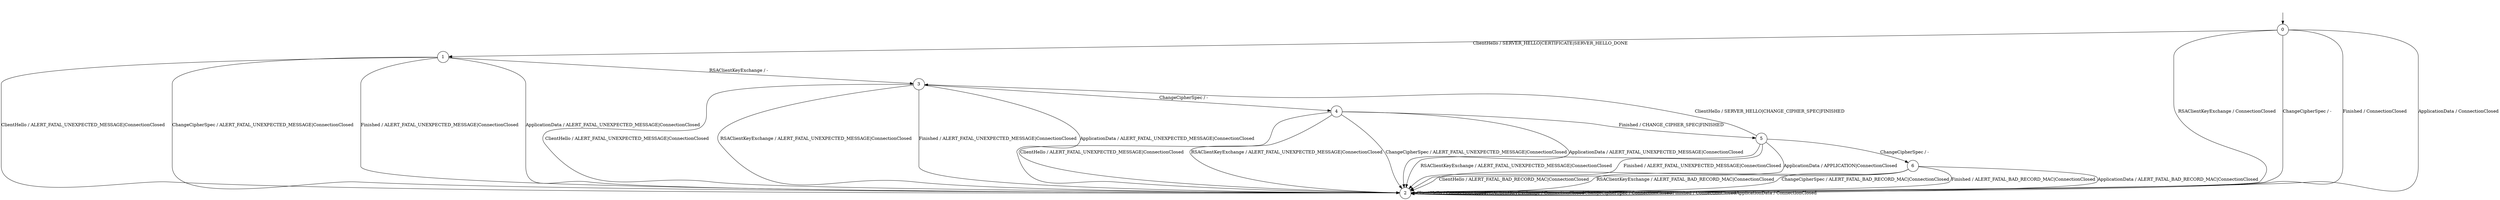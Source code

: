 digraph g {
__start0 [label="" shape="none"];

	s0 [shape="circle" label="0"];
	s1 [shape="circle" label="1"];
	s2 [shape="circle" label="2"];
	s3 [shape="circle" label="3"];
	s4 [shape="circle" label="4"];
	s5 [shape="circle" label="5"];
	s6 [shape="circle" label="6"];
	s0 -> s1 [label="ClientHello / SERVER_HELLO|CERTIFICATE|SERVER_HELLO_DONE"];
	s0 -> s2 [label="RSAClientKeyExchange / ConnectionClosed"];
	s0 -> s2 [label="ChangeCipherSpec / -"];
	s0 -> s2 [label="Finished / ConnectionClosed"];
	s0 -> s2 [label="ApplicationData / ConnectionClosed"];
	s1 -> s2 [label="ClientHello / ALERT_FATAL_UNEXPECTED_MESSAGE|ConnectionClosed"];
	s1 -> s3 [label="RSAClientKeyExchange / -"];
	s1 -> s2 [label="ChangeCipherSpec / ALERT_FATAL_UNEXPECTED_MESSAGE|ConnectionClosed"];
	s1 -> s2 [label="Finished / ALERT_FATAL_UNEXPECTED_MESSAGE|ConnectionClosed"];
	s1 -> s2 [label="ApplicationData / ALERT_FATAL_UNEXPECTED_MESSAGE|ConnectionClosed"];
	s2 -> s2 [label="ClientHello / ConnectionClosed"];
	s2 -> s2 [label="RSAClientKeyExchange / ConnectionClosed"];
	s2 -> s2 [label="ChangeCipherSpec / ConnectionClosed"];
	s2 -> s2 [label="Finished / ConnectionClosed"];
	s2 -> s2 [label="ApplicationData / ConnectionClosed"];
	s3 -> s2 [label="ClientHello / ALERT_FATAL_UNEXPECTED_MESSAGE|ConnectionClosed"];
	s3 -> s2 [label="RSAClientKeyExchange / ALERT_FATAL_UNEXPECTED_MESSAGE|ConnectionClosed"];
	s3 -> s4 [label="ChangeCipherSpec / -"];
	s3 -> s2 [label="Finished / ALERT_FATAL_UNEXPECTED_MESSAGE|ConnectionClosed"];
	s3 -> s2 [label="ApplicationData / ALERT_FATAL_UNEXPECTED_MESSAGE|ConnectionClosed"];
	s4 -> s2 [label="ClientHello / ALERT_FATAL_UNEXPECTED_MESSAGE|ConnectionClosed"];
	s4 -> s2 [label="RSAClientKeyExchange / ALERT_FATAL_UNEXPECTED_MESSAGE|ConnectionClosed"];
	s4 -> s2 [label="ChangeCipherSpec / ALERT_FATAL_UNEXPECTED_MESSAGE|ConnectionClosed"];
	s4 -> s5 [label="Finished / CHANGE_CIPHER_SPEC|FINISHED"];
	s4 -> s2 [label="ApplicationData / ALERT_FATAL_UNEXPECTED_MESSAGE|ConnectionClosed"];
	s5 -> s3 [label="ClientHello / SERVER_HELLO|CHANGE_CIPHER_SPEC|FINISHED"];
	s5 -> s2 [label="RSAClientKeyExchange / ALERT_FATAL_UNEXPECTED_MESSAGE|ConnectionClosed"];
	s5 -> s6 [label="ChangeCipherSpec / -"];
	s5 -> s2 [label="Finished / ALERT_FATAL_UNEXPECTED_MESSAGE|ConnectionClosed"];
	s5 -> s2 [label="ApplicationData / APPLICATION|ConnectionClosed"];
	s6 -> s2 [label="ClientHello / ALERT_FATAL_BAD_RECORD_MAC|ConnectionClosed"];
	s6 -> s2 [label="RSAClientKeyExchange / ALERT_FATAL_BAD_RECORD_MAC|ConnectionClosed"];
	s6 -> s2 [label="ChangeCipherSpec / ALERT_FATAL_BAD_RECORD_MAC|ConnectionClosed"];
	s6 -> s2 [label="Finished / ALERT_FATAL_BAD_RECORD_MAC|ConnectionClosed"];
	s6 -> s2 [label="ApplicationData / ALERT_FATAL_BAD_RECORD_MAC|ConnectionClosed"];

__start0 -> s0;
}
